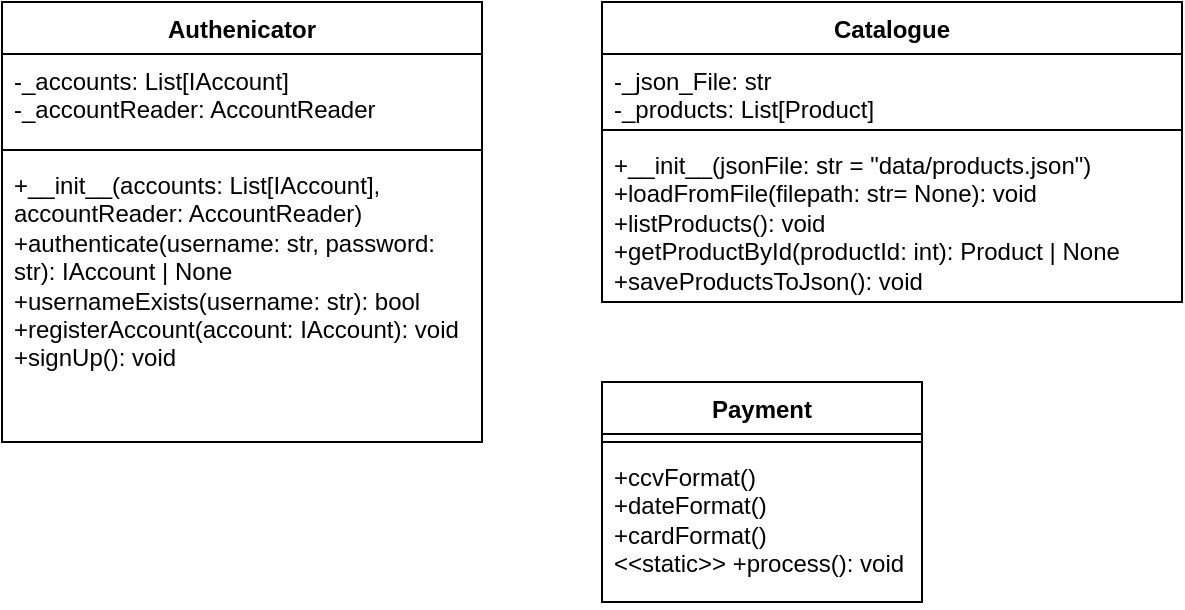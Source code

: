 <mxfile version="27.1.4">
  <diagram name="Page-1" id="-ZOX7i-J5kiJoyJgUYKW">
    <mxGraphModel dx="719" dy="411" grid="1" gridSize="10" guides="1" tooltips="1" connect="1" arrows="1" fold="1" page="1" pageScale="1" pageWidth="3300" pageHeight="4681" math="0" shadow="0">
      <root>
        <mxCell id="0" />
        <mxCell id="1" parent="0" />
        <mxCell id="229PD9OcJ88HNz2hoyAq-1" value="Authenicator" style="swimlane;fontStyle=1;align=center;verticalAlign=top;childLayout=stackLayout;horizontal=1;startSize=26;horizontalStack=0;resizeParent=1;resizeParentMax=0;resizeLast=0;collapsible=1;marginBottom=0;whiteSpace=wrap;html=1;" vertex="1" parent="1">
          <mxGeometry x="380" y="160" width="240" height="220" as="geometry" />
        </mxCell>
        <mxCell id="229PD9OcJ88HNz2hoyAq-2" value="&lt;div&gt;-_accounts: List[IAccount]&lt;/div&gt;&lt;div&gt;-_accountReader: AccountReader&lt;/div&gt;&lt;div&gt;&lt;br&gt;&lt;/div&gt;" style="text;strokeColor=none;fillColor=none;align=left;verticalAlign=top;spacingLeft=4;spacingRight=4;overflow=hidden;rotatable=0;points=[[0,0.5],[1,0.5]];portConstraint=eastwest;whiteSpace=wrap;html=1;" vertex="1" parent="229PD9OcJ88HNz2hoyAq-1">
          <mxGeometry y="26" width="240" height="44" as="geometry" />
        </mxCell>
        <mxCell id="229PD9OcJ88HNz2hoyAq-3" value="" style="line;strokeWidth=1;fillColor=none;align=left;verticalAlign=middle;spacingTop=-1;spacingLeft=3;spacingRight=3;rotatable=0;labelPosition=right;points=[];portConstraint=eastwest;strokeColor=inherit;" vertex="1" parent="229PD9OcJ88HNz2hoyAq-1">
          <mxGeometry y="70" width="240" height="8" as="geometry" />
        </mxCell>
        <mxCell id="229PD9OcJ88HNz2hoyAq-4" value="&lt;div&gt;+__init__(accounts: List[IAccount], accountReader: AccountReader)&lt;/div&gt;&lt;div&gt;+authenticate(username: str, password: str): IAccount | None&lt;/div&gt;&lt;div&gt;+usernameExists(username: str): bool&lt;/div&gt;&lt;div&gt;+registerAccount(account: IAccount): void&lt;/div&gt;&lt;div&gt;+signUp(): void&lt;/div&gt;" style="text;strokeColor=none;fillColor=none;align=left;verticalAlign=top;spacingLeft=4;spacingRight=4;overflow=hidden;rotatable=0;points=[[0,0.5],[1,0.5]];portConstraint=eastwest;whiteSpace=wrap;html=1;" vertex="1" parent="229PD9OcJ88HNz2hoyAq-1">
          <mxGeometry y="78" width="240" height="142" as="geometry" />
        </mxCell>
        <mxCell id="229PD9OcJ88HNz2hoyAq-9" value="Payment" style="swimlane;fontStyle=1;align=center;verticalAlign=top;childLayout=stackLayout;horizontal=1;startSize=26;horizontalStack=0;resizeParent=1;resizeParentMax=0;resizeLast=0;collapsible=1;marginBottom=0;whiteSpace=wrap;html=1;" vertex="1" parent="1">
          <mxGeometry x="680" y="350" width="160" height="110" as="geometry" />
        </mxCell>
        <mxCell id="229PD9OcJ88HNz2hoyAq-11" value="" style="line;strokeWidth=1;fillColor=none;align=left;verticalAlign=middle;spacingTop=-1;spacingLeft=3;spacingRight=3;rotatable=0;labelPosition=right;points=[];portConstraint=eastwest;strokeColor=inherit;" vertex="1" parent="229PD9OcJ88HNz2hoyAq-9">
          <mxGeometry y="26" width="160" height="8" as="geometry" />
        </mxCell>
        <mxCell id="229PD9OcJ88HNz2hoyAq-12" value="&lt;div&gt;&lt;div&gt;+ccvFormat()&lt;/div&gt;&lt;div&gt;+dateFormat()&lt;br&gt;+cardFormat()&lt;/div&gt;&lt;/div&gt;&lt;div&gt;&amp;lt;&amp;lt;static&amp;gt;&amp;gt;&amp;nbsp;&lt;span style=&quot;background-color: transparent; color: light-dark(rgb(0, 0, 0), rgb(255, 255, 255));&quot;&gt;+process(): void&lt;/span&gt;&lt;/div&gt;&lt;div&gt;&lt;br&gt;&lt;/div&gt;" style="text;strokeColor=none;fillColor=none;align=left;verticalAlign=top;spacingLeft=4;spacingRight=4;overflow=hidden;rotatable=0;points=[[0,0.5],[1,0.5]];portConstraint=eastwest;whiteSpace=wrap;html=1;" vertex="1" parent="229PD9OcJ88HNz2hoyAq-9">
          <mxGeometry y="34" width="160" height="76" as="geometry" />
        </mxCell>
        <mxCell id="229PD9OcJ88HNz2hoyAq-13" value="Catalogue" style="swimlane;fontStyle=1;align=center;verticalAlign=top;childLayout=stackLayout;horizontal=1;startSize=26;horizontalStack=0;resizeParent=1;resizeParentMax=0;resizeLast=0;collapsible=1;marginBottom=0;whiteSpace=wrap;html=1;" vertex="1" parent="1">
          <mxGeometry x="680" y="160" width="290" height="150" as="geometry" />
        </mxCell>
        <mxCell id="229PD9OcJ88HNz2hoyAq-14" value="-_json_File: str&lt;div&gt;-_products: List[Product]&lt;/div&gt;" style="text;strokeColor=none;fillColor=none;align=left;verticalAlign=top;spacingLeft=4;spacingRight=4;overflow=hidden;rotatable=0;points=[[0,0.5],[1,0.5]];portConstraint=eastwest;whiteSpace=wrap;html=1;" vertex="1" parent="229PD9OcJ88HNz2hoyAq-13">
          <mxGeometry y="26" width="290" height="34" as="geometry" />
        </mxCell>
        <mxCell id="229PD9OcJ88HNz2hoyAq-15" value="" style="line;strokeWidth=1;fillColor=none;align=left;verticalAlign=middle;spacingTop=-1;spacingLeft=3;spacingRight=3;rotatable=0;labelPosition=right;points=[];portConstraint=eastwest;strokeColor=inherit;" vertex="1" parent="229PD9OcJ88HNz2hoyAq-13">
          <mxGeometry y="60" width="290" height="8" as="geometry" />
        </mxCell>
        <mxCell id="229PD9OcJ88HNz2hoyAq-16" value="&lt;div&gt;+__init__(jsonFile: str = &quot;data/products.json&quot;)&lt;/div&gt;&lt;div&gt;+loadFromFile(filepath: str= None): void&lt;/div&gt;&lt;div&gt;+listProducts(): void&lt;span style=&quot;background-color: transparent; color: light-dark(rgb(0, 0, 0), rgb(255, 255, 255));&quot;&gt;&amp;nbsp; &amp;nbsp; &amp;nbsp; &amp;nbsp;&amp;nbsp;&lt;/span&gt;&lt;/div&gt;&lt;div&gt;&lt;span style=&quot;background-color: transparent; color: light-dark(rgb(0, 0, 0), rgb(255, 255, 255));&quot;&gt;+getProductById(productId: int): Product | None&lt;/span&gt;&lt;/div&gt;&lt;div&gt;+saveProductsToJson(): void&lt;/div&gt;" style="text;strokeColor=none;fillColor=none;align=left;verticalAlign=top;spacingLeft=4;spacingRight=4;overflow=hidden;rotatable=0;points=[[0,0.5],[1,0.5]];portConstraint=eastwest;whiteSpace=wrap;html=1;" vertex="1" parent="229PD9OcJ88HNz2hoyAq-13">
          <mxGeometry y="68" width="290" height="82" as="geometry" />
        </mxCell>
      </root>
    </mxGraphModel>
  </diagram>
</mxfile>
